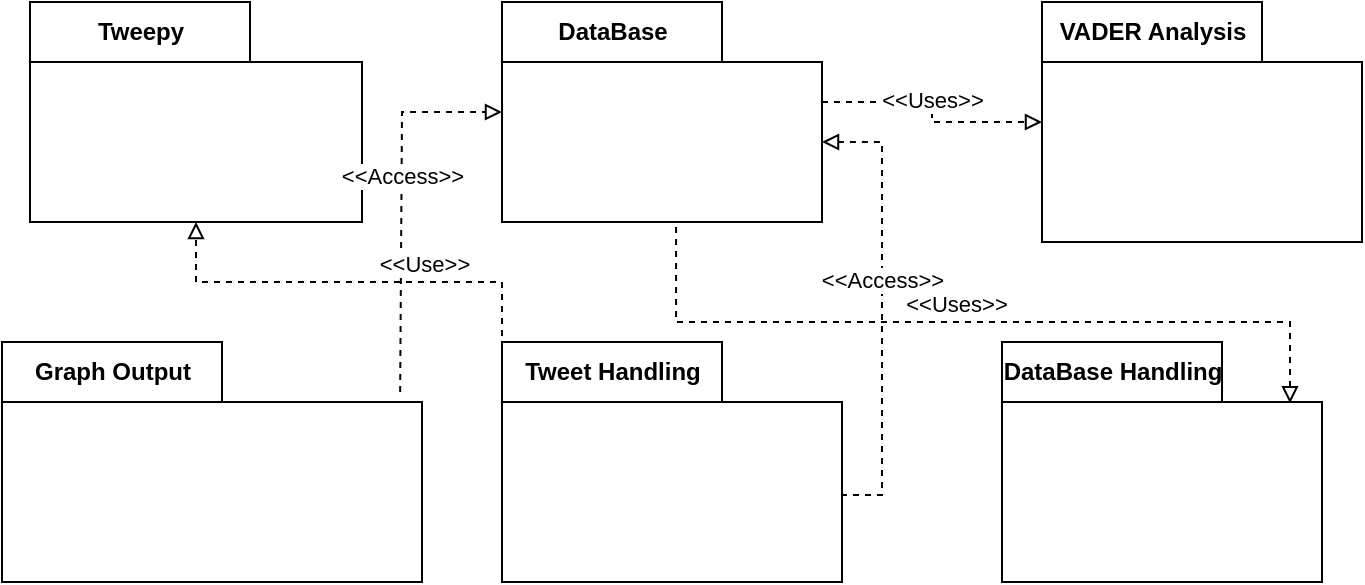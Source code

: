 <mxfile version="20.5.3" type="github">
  <diagram id="C5RBs43oDa-KdzZeNtuy" name="Page-1">
    <mxGraphModel dx="2062" dy="1112" grid="1" gridSize="10" guides="1" tooltips="1" connect="1" arrows="1" fold="1" page="1" pageScale="1" pageWidth="827" pageHeight="1169" math="0" shadow="0">
      <root>
        <mxCell id="WIyWlLk6GJQsqaUBKTNV-0" />
        <mxCell id="WIyWlLk6GJQsqaUBKTNV-1" parent="WIyWlLk6GJQsqaUBKTNV-0" />
        <mxCell id="lWVRBbov3qy_OSbc5B6Z-0" value="&lt;div&gt;DataBase &lt;br&gt;&lt;/div&gt;" style="shape=folder;fontStyle=1;tabWidth=110;tabHeight=30;tabPosition=left;html=1;boundedLbl=1;labelInHeader=1;container=1;collapsible=0;" parent="WIyWlLk6GJQsqaUBKTNV-1" vertex="1">
          <mxGeometry x="650" y="130" width="160" height="110" as="geometry" />
        </mxCell>
        <mxCell id="lWVRBbov3qy_OSbc5B6Z-1" value="" style="html=1;strokeColor=none;resizeWidth=1;resizeHeight=1;fillColor=none;part=1;connectable=0;allowArrows=0;deletable=0;" parent="lWVRBbov3qy_OSbc5B6Z-0" vertex="1">
          <mxGeometry width="160" height="77" relative="1" as="geometry">
            <mxPoint y="30" as="offset" />
          </mxGeometry>
        </mxCell>
        <mxCell id="lWVRBbov3qy_OSbc5B6Z-2" value="Tweepy" style="shape=folder;fontStyle=1;tabWidth=110;tabHeight=30;tabPosition=left;html=1;boundedLbl=1;labelInHeader=1;container=1;collapsible=0;" parent="WIyWlLk6GJQsqaUBKTNV-1" vertex="1">
          <mxGeometry x="414" y="130" width="166" height="110" as="geometry" />
        </mxCell>
        <mxCell id="lWVRBbov3qy_OSbc5B6Z-3" value="" style="html=1;strokeColor=none;resizeWidth=1;resizeHeight=1;fillColor=none;part=1;connectable=0;allowArrows=0;deletable=0;" parent="lWVRBbov3qy_OSbc5B6Z-2" vertex="1">
          <mxGeometry width="166" height="77" relative="1" as="geometry">
            <mxPoint y="30" as="offset" />
          </mxGeometry>
        </mxCell>
        <mxCell id="lWVRBbov3qy_OSbc5B6Z-4" value="&lt;div&gt;Graph Output&lt;/div&gt;" style="shape=folder;fontStyle=1;tabWidth=110;tabHeight=30;tabPosition=left;html=1;boundedLbl=1;labelInHeader=1;container=1;collapsible=0;" parent="WIyWlLk6GJQsqaUBKTNV-1" vertex="1">
          <mxGeometry x="400" y="300" width="210" height="120" as="geometry" />
        </mxCell>
        <mxCell id="lWVRBbov3qy_OSbc5B6Z-5" value="" style="html=1;strokeColor=none;resizeWidth=1;resizeHeight=1;fillColor=none;part=1;connectable=0;allowArrows=0;deletable=0;" parent="lWVRBbov3qy_OSbc5B6Z-4" vertex="1">
          <mxGeometry width="210" height="84" relative="1" as="geometry">
            <mxPoint y="30" as="offset" />
          </mxGeometry>
        </mxCell>
        <mxCell id="lWVRBbov3qy_OSbc5B6Z-6" value="Tweet Handling" style="shape=folder;fontStyle=1;tabWidth=110;tabHeight=30;tabPosition=left;html=1;boundedLbl=1;labelInHeader=1;container=1;collapsible=0;" parent="WIyWlLk6GJQsqaUBKTNV-1" vertex="1">
          <mxGeometry x="650" y="300" width="170" height="120" as="geometry" />
        </mxCell>
        <mxCell id="lWVRBbov3qy_OSbc5B6Z-7" value="" style="html=1;strokeColor=none;resizeWidth=1;resizeHeight=1;fillColor=none;part=1;connectable=0;allowArrows=0;deletable=0;" parent="lWVRBbov3qy_OSbc5B6Z-6" vertex="1">
          <mxGeometry width="170" height="84" relative="1" as="geometry">
            <mxPoint y="30" as="offset" />
          </mxGeometry>
        </mxCell>
        <mxCell id="lWVRBbov3qy_OSbc5B6Z-8" value="&lt;div&gt;VADER Analysis&lt;/div&gt;" style="shape=folder;fontStyle=1;tabWidth=110;tabHeight=30;tabPosition=left;html=1;boundedLbl=1;labelInHeader=1;container=1;collapsible=0;" parent="WIyWlLk6GJQsqaUBKTNV-1" vertex="1">
          <mxGeometry x="920" y="130" width="160" height="120" as="geometry" />
        </mxCell>
        <mxCell id="lWVRBbov3qy_OSbc5B6Z-9" value="" style="html=1;strokeColor=none;resizeWidth=1;resizeHeight=1;fillColor=none;part=1;connectable=0;allowArrows=0;deletable=0;" parent="lWVRBbov3qy_OSbc5B6Z-8" vertex="1">
          <mxGeometry width="160" height="84" relative="1" as="geometry">
            <mxPoint y="30" as="offset" />
          </mxGeometry>
        </mxCell>
        <mxCell id="lWVRBbov3qy_OSbc5B6Z-10" value="DataBase Handling" style="shape=folder;fontStyle=1;tabWidth=110;tabHeight=30;tabPosition=left;html=1;boundedLbl=1;labelInHeader=1;container=1;collapsible=0;" parent="WIyWlLk6GJQsqaUBKTNV-1" vertex="1">
          <mxGeometry x="900" y="300" width="160" height="120" as="geometry" />
        </mxCell>
        <mxCell id="lWVRBbov3qy_OSbc5B6Z-11" value="" style="html=1;strokeColor=none;resizeWidth=1;resizeHeight=1;fillColor=none;part=1;connectable=0;allowArrows=0;deletable=0;" parent="lWVRBbov3qy_OSbc5B6Z-10" vertex="1">
          <mxGeometry width="160" height="84" relative="1" as="geometry">
            <mxPoint y="30" as="offset" />
          </mxGeometry>
        </mxCell>
        <mxCell id="lWVRBbov3qy_OSbc5B6Z-15" value="&amp;lt;&amp;lt;Access&amp;gt;&amp;gt;" style="endArrow=block;dashed=1;html=1;rounded=0;strokeWidth=1;edgeStyle=elbowEdgeStyle;startArrow=none;startFill=0;endFill=0;labelPosition=center;verticalLabelPosition=top;align=center;verticalAlign=bottom;strokeColor=default;exitX=0.948;exitY=0.208;exitDx=0;exitDy=0;exitPerimeter=0;" parent="WIyWlLk6GJQsqaUBKTNV-1" source="lWVRBbov3qy_OSbc5B6Z-4" target="lWVRBbov3qy_OSbc5B6Z-0" edge="1">
          <mxGeometry x="0.048" width="50" height="50" relative="1" as="geometry">
            <mxPoint x="380" y="260" as="sourcePoint" />
            <mxPoint x="661.92" y="667.04" as="targetPoint" />
            <Array as="points">
              <mxPoint x="600" y="330" />
            </Array>
            <mxPoint as="offset" />
          </mxGeometry>
        </mxCell>
        <mxCell id="lWVRBbov3qy_OSbc5B6Z-19" value="&amp;lt;&amp;lt;Access&amp;gt;&amp;gt;" style="endArrow=block;dashed=1;html=1;exitX=0.997;exitY=0.637;exitDx=0;exitDy=0;exitPerimeter=0;rounded=0;strokeWidth=1;edgeStyle=elbowEdgeStyle;startArrow=none;startFill=0;endFill=0;labelPosition=center;verticalLabelPosition=top;align=center;verticalAlign=bottom;strokeColor=default;entryX=0;entryY=0;entryDx=160;entryDy=70;entryPerimeter=0;" parent="WIyWlLk6GJQsqaUBKTNV-1" source="lWVRBbov3qy_OSbc5B6Z-6" target="lWVRBbov3qy_OSbc5B6Z-0" edge="1">
          <mxGeometry x="0.048" width="50" height="50" relative="1" as="geometry">
            <mxPoint x="1000" y="615" as="sourcePoint" />
            <mxPoint x="1290" y="180" as="targetPoint" />
            <Array as="points">
              <mxPoint x="840" y="240" />
              <mxPoint x="860" y="210" />
              <mxPoint x="880" y="200" />
              <mxPoint x="910" y="270" />
            </Array>
            <mxPoint as="offset" />
          </mxGeometry>
        </mxCell>
        <mxCell id="lWVRBbov3qy_OSbc5B6Z-20" value="&lt;div&gt;&amp;lt;&amp;lt;Use&amp;gt;&amp;gt;&lt;/div&gt;" style="endArrow=block;dashed=1;html=1;rounded=0;strokeWidth=1;edgeStyle=orthogonalEdgeStyle;startArrow=none;startFill=0;endFill=0;labelPosition=center;verticalLabelPosition=top;align=center;verticalAlign=bottom;strokeColor=default;entryX=0.5;entryY=1;entryDx=0;entryDy=0;entryPerimeter=0;elbow=vertical;exitX=0;exitY=0;exitDx=0;exitDy=75;exitPerimeter=0;" parent="WIyWlLk6GJQsqaUBKTNV-1" source="lWVRBbov3qy_OSbc5B6Z-6" target="lWVRBbov3qy_OSbc5B6Z-2" edge="1">
          <mxGeometry width="50" height="50" relative="1" as="geometry">
            <mxPoint x="630" y="370" as="sourcePoint" />
            <mxPoint x="497" y="250" as="targetPoint" />
            <Array as="points">
              <mxPoint x="650" y="270" />
              <mxPoint x="497" y="270" />
            </Array>
          </mxGeometry>
        </mxCell>
        <mxCell id="lWVRBbov3qy_OSbc5B6Z-23" value="&amp;lt;&amp;lt;Uses&amp;gt;&amp;gt;" style="endArrow=block;dashed=1;html=1;rounded=0;strokeWidth=1;edgeStyle=orthogonalEdgeStyle;startArrow=none;startFill=0;endFill=0;labelPosition=center;verticalLabelPosition=top;align=center;verticalAlign=bottom;strokeColor=default;exitX=0;exitY=0;exitDx=160;exitDy=50;exitPerimeter=0;" parent="WIyWlLk6GJQsqaUBKTNV-1" source="lWVRBbov3qy_OSbc5B6Z-0" target="lWVRBbov3qy_OSbc5B6Z-8" edge="1">
          <mxGeometry x="0.048" width="50" height="50" relative="1" as="geometry">
            <mxPoint x="1140" y="280" as="sourcePoint" />
            <mxPoint x="990" y="235" as="targetPoint" />
            <mxPoint as="offset" />
          </mxGeometry>
        </mxCell>
        <mxCell id="lWVRBbov3qy_OSbc5B6Z-24" value="&amp;lt;&amp;lt;Uses&amp;gt;&amp;gt;" style="endArrow=none;dashed=1;html=1;rounded=0;strokeWidth=1;edgeStyle=elbowEdgeStyle;startArrow=block;startFill=0;endFill=0;labelPosition=center;verticalLabelPosition=top;align=center;verticalAlign=bottom;strokeColor=default;entryX=0.544;entryY=1.018;entryDx=0;entryDy=0;entryPerimeter=0;exitX=0.9;exitY=0.255;exitDx=0;exitDy=0;exitPerimeter=0;elbow=vertical;" parent="WIyWlLk6GJQsqaUBKTNV-1" source="lWVRBbov3qy_OSbc5B6Z-10" target="lWVRBbov3qy_OSbc5B6Z-0" edge="1">
          <mxGeometry x="0.048" width="50" height="50" relative="1" as="geometry">
            <mxPoint x="1009.04" y="621.03" as="sourcePoint" />
            <mxPoint x="880" y="390" as="targetPoint" />
            <Array as="points">
              <mxPoint x="1050" y="290" />
              <mxPoint x="980" y="300" />
            </Array>
            <mxPoint as="offset" />
          </mxGeometry>
        </mxCell>
      </root>
    </mxGraphModel>
  </diagram>
</mxfile>
